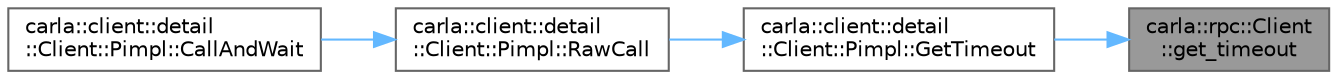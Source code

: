digraph "carla::rpc::Client::get_timeout"
{
 // INTERACTIVE_SVG=YES
 // LATEX_PDF_SIZE
  bgcolor="transparent";
  edge [fontname=Helvetica,fontsize=10,labelfontname=Helvetica,labelfontsize=10];
  node [fontname=Helvetica,fontsize=10,shape=box,height=0.2,width=0.4];
  rankdir="RL";
  Node1 [id="Node000001",label="carla::rpc::Client\l::get_timeout",height=0.2,width=0.4,color="gray40", fillcolor="grey60", style="filled", fontcolor="black",tooltip=" "];
  Node1 -> Node2 [id="edge1_Node000001_Node000002",dir="back",color="steelblue1",style="solid",tooltip=" "];
  Node2 [id="Node000002",label="carla::client::detail\l::Client::Pimpl::GetTimeout",height=0.2,width=0.4,color="grey40", fillcolor="white", style="filled",URL="$dc/de1/classcarla_1_1client_1_1detail_1_1Client_1_1Pimpl.html#a85526e185c87534691d623faa9df2b8a",tooltip=" "];
  Node2 -> Node3 [id="edge2_Node000002_Node000003",dir="back",color="steelblue1",style="solid",tooltip=" "];
  Node3 [id="Node000003",label="carla::client::detail\l::Client::Pimpl::RawCall",height=0.2,width=0.4,color="grey40", fillcolor="white", style="filled",URL="$dc/de1/classcarla_1_1client_1_1detail_1_1Client_1_1Pimpl.html#a467f0f8620522ef64473a686ad43baa4",tooltip=" "];
  Node3 -> Node4 [id="edge3_Node000003_Node000004",dir="back",color="steelblue1",style="solid",tooltip=" "];
  Node4 [id="Node000004",label="carla::client::detail\l::Client::Pimpl::CallAndWait",height=0.2,width=0.4,color="grey40", fillcolor="white", style="filled",URL="$dc/de1/classcarla_1_1client_1_1detail_1_1Client_1_1Pimpl.html#adda5cd1104173f80cd8a7c9cd1e077d8",tooltip=" "];
}
